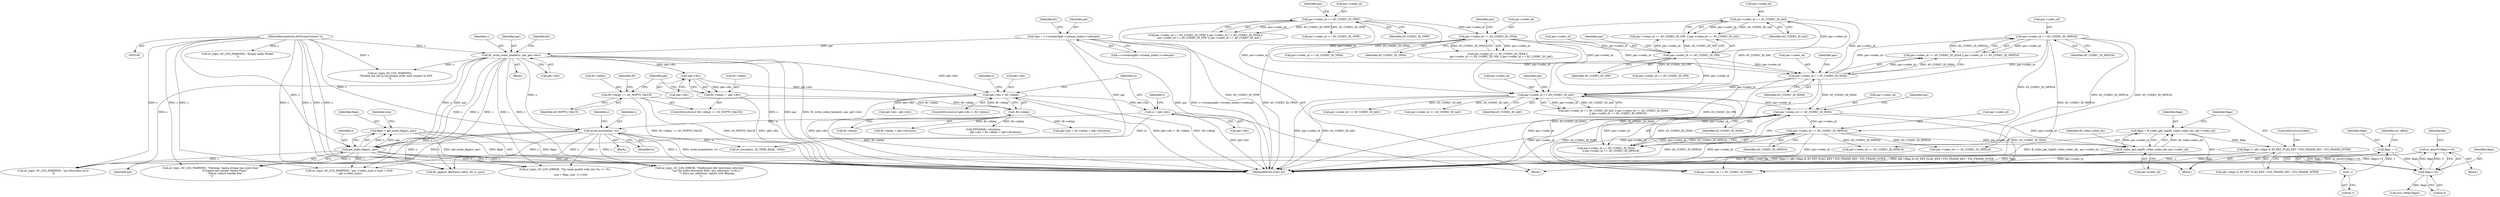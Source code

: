 digraph "0_FFmpeg_6b67d7f05918f7a1ee8fc6ff21355d7e8736aa10@API" {
"1000711" [label="(Call,av_assert1(flags>=0))"];
"1000712" [label="(Call,flags>=0)"];
"1000158" [label="(Call,flags = -1)"];
"1000160" [label="(Call,-1)"];
"1000433" [label="(Call,flags = get_audio_flags(s, par))"];
"1000435" [label="(Call,get_audio_flags(s, par))"];
"1000372" [label="(Call,write_metadata(s, ts))"];
"1000323" [label="(Call,flv_write_codec_header(s, par, pkt->dts))"];
"1000107" [label="(MethodParameterIn,AVFormatContext *s)"];
"1000117" [label="(Call,*par = s->streams[pkt->stream_index]->codecpar)"];
"1000360" [label="(Call,ts = pkt->dts)"];
"1000344" [label="(Call,pkt->dts < -flv->delay)"];
"1000339" [label="(Call,-pkt->dts)"];
"1000348" [label="(Call,-flv->delay)"];
"1000330" [label="(Call,flv->delay == AV_NOPTS_VALUE)"];
"1000335" [label="(Call,flv->delay = -pkt->dts)"];
"1000421" [label="(Call,flags |= pkt->flags & AV_PKT_FLAG_KEY ? FLV_FRAME_KEY : FLV_FRAME_INTER)"];
"1000414" [label="(Call,flags = ff_codec_get_tag(flv_video_codec_ids, par->codec_id))"];
"1000416" [label="(Call,ff_codec_get_tag(flv_video_codec_ids, par->codec_id))"];
"1000237" [label="(Call,par->codec_id == AV_CODEC_ID_AAC)"];
"1000218" [label="(Call,par->codec_id == AV_CODEC_ID_H264)"];
"1000207" [label="(Call,par->codec_id == AV_CODEC_ID_AAC)"];
"1000202" [label="(Call,par->codec_id == AV_CODEC_ID_VP6)"];
"1000196" [label="(Call,par->codec_id == AV_CODEC_ID_VP6A)"];
"1000190" [label="(Call,par->codec_id == AV_CODEC_ID_VP6F)"];
"1000223" [label="(Call,par->codec_id == AV_CODEC_ID_MPEG4)"];
"1000243" [label="(Call,par->codec_id == AV_CODEC_ID_H264)"];
"1000248" [label="(Call,par->codec_id == AV_CODEC_ID_MPEG4)"];
"1000204" [label="(Identifier,par)"];
"1000335" [label="(Call,flv->delay = -pkt->dts)"];
"1000161" [label="(Literal,1)"];
"1000191" [label="(Call,par->codec_id)"];
"1000217" [label="(Call,par->codec_id == AV_CODEC_ID_H264 || par->codec_id == AV_CODEC_ID_MPEG4)"];
"1000343" [label="(ControlStructure,if (pkt->dts < -flv->delay))"];
"1000436" [label="(Identifier,s)"];
"1000194" [label="(Identifier,AV_CODEC_ID_VP6F)"];
"1000409" [label="(Block,)"];
"1000198" [label="(Identifier,par)"];
"1000323" [label="(Call,flv_write_codec_header(s, par, pkt->dts))"];
"1000337" [label="(Identifier,flv)"];
"1000915" [label="(Call,flv_append_keyframe_info(s, flv, ts, pos))"];
"1000362" [label="(Call,pkt->dts)"];
"1000248" [label="(Call,par->codec_id == AV_CODEC_ID_MPEG4)"];
"1000373" [label="(Identifier,s)"];
"1000181" [label="(Call,av_log(s, AV_LOG_WARNING, \"Empty audio Packet\n\"))"];
"1000190" [label="(Call,par->codec_id == AV_CODEC_ID_VP6F)"];
"1000119" [label="(Call,s->streams[pkt->stream_index]->codecpar)"];
"1000340" [label="(Call,pkt->dts)"];
"1000237" [label="(Call,par->codec_id == AV_CODEC_ID_AAC)"];
"1000206" [label="(Identifier,AV_CODEC_ID_VP6)"];
"1000285" [label="(Block,)"];
"1000238" [label="(Call,par->codec_id)"];
"1000227" [label="(Identifier,AV_CODEC_ID_MPEG4)"];
"1000159" [label="(Identifier,flags)"];
"1000461" [label="(Call,par->codec_id == AV_CODEC_ID_MPEG4)"];
"1000417" [label="(Identifier,flv_video_codec_ids)"];
"1000244" [label="(Call,par->codec_id)"];
"1000202" [label="(Call,par->codec_id == AV_CODEC_ID_VP6)"];
"1000950" [label="(MethodReturn,static int)"];
"1000354" [label="(Identifier,s)"];
"1000414" [label="(Call,flags = ff_codec_get_tag(flv_video_codec_ids, par->codec_id))"];
"1000219" [label="(Call,par->codec_id)"];
"1000431" [label="(ControlStructure,break;)"];
"1000710" [label="(Block,)"];
"1000336" [label="(Call,flv->delay)"];
"1000334" [label="(Identifier,AV_NOPTS_VALUE)"];
"1000224" [label="(Call,par->codec_id)"];
"1000435" [label="(Call,get_audio_flags(s, par))"];
"1000456" [label="(Call,par->codec_id == AV_CODEC_ID_H264)"];
"1000346" [label="(Identifier,pkt)"];
"1000422" [label="(Identifier,flags)"];
"1000207" [label="(Call,par->codec_id == AV_CODEC_ID_AAC)"];
"1000382" [label="(Call,av_rescale(ts, AV_TIME_BASE, 1000))"];
"1000421" [label="(Call,flags |= pkt->flags & AV_PKT_FLAG_KEY ? FLV_FRAME_KEY : FLV_FRAME_INTER)"];
"1000345" [label="(Call,pkt->dts)"];
"1000415" [label="(Identifier,flags)"];
"1000423" [label="(Call,pkt->flags & AV_PKT_FLAG_KEY ? FLV_FRAME_KEY : FLV_FRAME_INTER)"];
"1000325" [label="(Identifier,par)"];
"1000242" [label="(Call,par->codec_id == AV_CODEC_ID_H264\n            || par->codec_id == AV_CODEC_ID_MPEG4)"];
"1000711" [label="(Call,av_assert1(flags>=0))"];
"1000416" [label="(Call,ff_codec_get_tag(flv_video_codec_ids, par->codec_id))"];
"1000332" [label="(Identifier,flv)"];
"1000839" [label="(Call,flv->delay + pkt->duration)"];
"1000329" [label="(ControlStructure,if (flv->delay == AV_NOPTS_VALUE))"];
"1000331" [label="(Call,flv->delay)"];
"1000208" [label="(Call,par->codec_id)"];
"1000243" [label="(Call,par->codec_id == AV_CODEC_ID_H264)"];
"1000831" [label="(Call,FFMAX(flv->duration,\n                              pkt->pts + flv->delay + pkt->duration))"];
"1000247" [label="(Identifier,AV_CODEC_ID_H264)"];
"1000166" [label="(Identifier,cur_offset)"];
"1000249" [label="(Call,par->codec_id)"];
"1000196" [label="(Call,par->codec_id == AV_CODEC_ID_VP6A)"];
"1000225" [label="(Identifier,par)"];
"1000714" [label="(Literal,0)"];
"1000439" [label="(Identifier,size)"];
"1000160" [label="(Call,-1)"];
"1000538" [label="(Call,av_log(s, AV_LOG_WARNING, \"aac bitstream error\n\"))"];
"1000195" [label="(Call,par->codec_id == AV_CODEC_ID_VP6A ||\n         par->codec_id == AV_CODEC_ID_VP6  || par->codec_id == AV_CODEC_ID_AAC)"];
"1000712" [label="(Call,flags>=0)"];
"1000223" [label="(Call,par->codec_id == AV_CODEC_ID_MPEG4)"];
"1000218" [label="(Call,par->codec_id == AV_CODEC_ID_H264)"];
"1000361" [label="(Identifier,ts)"];
"1000532" [label="(Call,av_log(s, AV_LOG_ERROR, \"Malformed AAC bitstream detected: \"\n               \"use the audio bitstream filter 'aac_adtstoasc' to fix it \"\n               \"('-bsf:a aac_adtstoasc' option with ffmpeg)\n\"))"];
"1000339" [label="(Call,-pkt->dts)"];
"1000715" [label="(Call,avio_w8(pb,flags))"];
"1000250" [label="(Identifier,par)"];
"1000580" [label="(Call,av_log(s, AV_LOG_ERROR, \"Too large packet with size %u >= %u\n\",\n               size + flags_size, 1<<24))"];
"1000433" [label="(Call,flags = get_audio_flags(s, par))"];
"1000434" [label="(Identifier,flags)"];
"1000189" [label="(Call,par->codec_id == AV_CODEC_ID_VP6F || par->codec_id == AV_CODEC_ID_VP6A ||\n         par->codec_id == AV_CODEC_ID_VP6  || par->codec_id == AV_CODEC_ID_AAC)"];
"1000241" [label="(Identifier,AV_CODEC_ID_AAC)"];
"1000804" [label="(Call,pkt->pts - pkt->dts)"];
"1000330" [label="(Call,flv->delay == AV_NOPTS_VALUE)"];
"1000109" [label="(Block,)"];
"1000437" [label="(Identifier,par)"];
"1000211" [label="(Identifier,AV_CODEC_ID_AAC)"];
"1000117" [label="(Call,*par = s->streams[pkt->stream_index]->codecpar)"];
"1000374" [label="(Identifier,ts)"];
"1000368" [label="(Identifier,s)"];
"1000360" [label="(Call,ts = pkt->dts)"];
"1000349" [label="(Call,flv->delay)"];
"1000713" [label="(Identifier,flags)"];
"1000418" [label="(Call,par->codec_id)"];
"1000107" [label="(MethodParameterIn,AVFormatContext *s)"];
"1000729" [label="(Call,par->codec_id == AV_CODEC_ID_VP6F)"];
"1000793" [label="(Call,par->codec_id == AV_CODEC_ID_MPEG4)"];
"1000197" [label="(Call,par->codec_id)"];
"1000556" [label="(Call,av_log(s, AV_LOG_WARNING, \"Warning: Speex stream has more than \"\n                                  \"8 frames per packet. Adobe Flash \"\n                                  \"Player cannot handle this!\n\"))"];
"1000348" [label="(Call,-flv->delay)"];
"1000203" [label="(Call,par->codec_id)"];
"1000201" [label="(Call,par->codec_id == AV_CODEC_ID_VP6  || par->codec_id == AV_CODEC_ID_AAC)"];
"1000716" [label="(Identifier,pb)"];
"1000245" [label="(Identifier,par)"];
"1000236" [label="(Call,par->codec_id == AV_CODEC_ID_AAC || par->codec_id == AV_CODEC_ID_H264\n            || par->codec_id == AV_CODEC_ID_MPEG4)"];
"1000372" [label="(Call,write_metadata(s, ts))"];
"1000734" [label="(Call,par->codec_id == AV_CODEC_ID_VP6A)"];
"1000353" [label="(Call,av_log(s, AV_LOG_WARNING,\n               \"Packets are not in the proper order with respect to DTS\n\"))"];
"1000777" [label="(Call,par->codec_id == AV_CODEC_ID_AAC)"];
"1000158" [label="(Call,flags = -1)"];
"1000719" [label="(Call,par->codec_id == AV_CODEC_ID_VP6)"];
"1000200" [label="(Identifier,AV_CODEC_ID_VP6A)"];
"1000835" [label="(Call,pkt->pts + flv->delay + pkt->duration)"];
"1000209" [label="(Identifier,par)"];
"1000222" [label="(Identifier,AV_CODEC_ID_H264)"];
"1000371" [label="(Block,)"];
"1000344" [label="(Call,pkt->dts < -flv->delay)"];
"1000377" [label="(Identifier,s)"];
"1000324" [label="(Identifier,s)"];
"1000252" [label="(Identifier,AV_CODEC_ID_MPEG4)"];
"1000130" [label="(Identifier,flv)"];
"1000500" [label="(Call,par->codec_id == AV_CODEC_ID_AAC)"];
"1000118" [label="(Identifier,par)"];
"1000936" [label="(Call,av_log(s, AV_LOG_WARNING, \"par->codec_type is type = [%d]\n\", par->codec_type))"];
"1000326" [label="(Call,pkt->dts)"];
"1000711" -> "1000710"  [label="AST: "];
"1000711" -> "1000712"  [label="CFG: "];
"1000712" -> "1000711"  [label="AST: "];
"1000716" -> "1000711"  [label="CFG: "];
"1000711" -> "1000950"  [label="DDG: av_assert1(flags>=0)"];
"1000711" -> "1000950"  [label="DDG: flags>=0"];
"1000712" -> "1000711"  [label="DDG: flags"];
"1000712" -> "1000711"  [label="DDG: 0"];
"1000712" -> "1000714"  [label="CFG: "];
"1000713" -> "1000712"  [label="AST: "];
"1000714" -> "1000712"  [label="AST: "];
"1000158" -> "1000712"  [label="DDG: flags"];
"1000433" -> "1000712"  [label="DDG: flags"];
"1000421" -> "1000712"  [label="DDG: flags"];
"1000712" -> "1000715"  [label="DDG: flags"];
"1000158" -> "1000109"  [label="AST: "];
"1000158" -> "1000160"  [label="CFG: "];
"1000159" -> "1000158"  [label="AST: "];
"1000160" -> "1000158"  [label="AST: "];
"1000166" -> "1000158"  [label="CFG: "];
"1000158" -> "1000950"  [label="DDG: flags"];
"1000158" -> "1000950"  [label="DDG: -1"];
"1000160" -> "1000158"  [label="DDG: 1"];
"1000160" -> "1000161"  [label="CFG: "];
"1000161" -> "1000160"  [label="AST: "];
"1000433" -> "1000409"  [label="AST: "];
"1000433" -> "1000435"  [label="CFG: "];
"1000434" -> "1000433"  [label="AST: "];
"1000435" -> "1000433"  [label="AST: "];
"1000439" -> "1000433"  [label="CFG: "];
"1000433" -> "1000950"  [label="DDG: flags"];
"1000433" -> "1000950"  [label="DDG: get_audio_flags(s, par)"];
"1000435" -> "1000433"  [label="DDG: s"];
"1000435" -> "1000433"  [label="DDG: par"];
"1000435" -> "1000437"  [label="CFG: "];
"1000436" -> "1000435"  [label="AST: "];
"1000437" -> "1000435"  [label="AST: "];
"1000435" -> "1000950"  [label="DDG: s"];
"1000435" -> "1000950"  [label="DDG: par"];
"1000372" -> "1000435"  [label="DDG: s"];
"1000323" -> "1000435"  [label="DDG: s"];
"1000323" -> "1000435"  [label="DDG: par"];
"1000107" -> "1000435"  [label="DDG: s"];
"1000117" -> "1000435"  [label="DDG: par"];
"1000435" -> "1000532"  [label="DDG: s"];
"1000435" -> "1000538"  [label="DDG: s"];
"1000435" -> "1000556"  [label="DDG: s"];
"1000435" -> "1000580"  [label="DDG: s"];
"1000435" -> "1000915"  [label="DDG: s"];
"1000435" -> "1000936"  [label="DDG: s"];
"1000372" -> "1000371"  [label="AST: "];
"1000372" -> "1000374"  [label="CFG: "];
"1000373" -> "1000372"  [label="AST: "];
"1000374" -> "1000372"  [label="AST: "];
"1000377" -> "1000372"  [label="CFG: "];
"1000372" -> "1000950"  [label="DDG: s"];
"1000372" -> "1000950"  [label="DDG: write_metadata(s, ts)"];
"1000323" -> "1000372"  [label="DDG: s"];
"1000107" -> "1000372"  [label="DDG: s"];
"1000360" -> "1000372"  [label="DDG: ts"];
"1000372" -> "1000382"  [label="DDG: ts"];
"1000372" -> "1000532"  [label="DDG: s"];
"1000372" -> "1000538"  [label="DDG: s"];
"1000372" -> "1000556"  [label="DDG: s"];
"1000372" -> "1000580"  [label="DDG: s"];
"1000372" -> "1000915"  [label="DDG: s"];
"1000372" -> "1000936"  [label="DDG: s"];
"1000323" -> "1000285"  [label="AST: "];
"1000323" -> "1000326"  [label="CFG: "];
"1000324" -> "1000323"  [label="AST: "];
"1000325" -> "1000323"  [label="AST: "];
"1000326" -> "1000323"  [label="AST: "];
"1000332" -> "1000323"  [label="CFG: "];
"1000323" -> "1000950"  [label="DDG: s"];
"1000323" -> "1000950"  [label="DDG: par"];
"1000323" -> "1000950"  [label="DDG: flv_write_codec_header(s, par, pkt->dts)"];
"1000107" -> "1000323"  [label="DDG: s"];
"1000117" -> "1000323"  [label="DDG: par"];
"1000323" -> "1000339"  [label="DDG: pkt->dts"];
"1000323" -> "1000344"  [label="DDG: pkt->dts"];
"1000323" -> "1000353"  [label="DDG: s"];
"1000323" -> "1000532"  [label="DDG: s"];
"1000323" -> "1000538"  [label="DDG: s"];
"1000323" -> "1000556"  [label="DDG: s"];
"1000323" -> "1000580"  [label="DDG: s"];
"1000323" -> "1000915"  [label="DDG: s"];
"1000323" -> "1000936"  [label="DDG: s"];
"1000107" -> "1000106"  [label="AST: "];
"1000107" -> "1000950"  [label="DDG: s"];
"1000107" -> "1000181"  [label="DDG: s"];
"1000107" -> "1000353"  [label="DDG: s"];
"1000107" -> "1000532"  [label="DDG: s"];
"1000107" -> "1000538"  [label="DDG: s"];
"1000107" -> "1000556"  [label="DDG: s"];
"1000107" -> "1000580"  [label="DDG: s"];
"1000107" -> "1000915"  [label="DDG: s"];
"1000107" -> "1000936"  [label="DDG: s"];
"1000117" -> "1000109"  [label="AST: "];
"1000117" -> "1000119"  [label="CFG: "];
"1000118" -> "1000117"  [label="AST: "];
"1000119" -> "1000117"  [label="AST: "];
"1000130" -> "1000117"  [label="CFG: "];
"1000117" -> "1000950"  [label="DDG: par"];
"1000117" -> "1000950"  [label="DDG: s->streams[pkt->stream_index]->codecpar"];
"1000360" -> "1000109"  [label="AST: "];
"1000360" -> "1000362"  [label="CFG: "];
"1000361" -> "1000360"  [label="AST: "];
"1000362" -> "1000360"  [label="AST: "];
"1000368" -> "1000360"  [label="CFG: "];
"1000360" -> "1000950"  [label="DDG: pkt->dts"];
"1000344" -> "1000360"  [label="DDG: pkt->dts"];
"1000360" -> "1000382"  [label="DDG: ts"];
"1000344" -> "1000343"  [label="AST: "];
"1000344" -> "1000348"  [label="CFG: "];
"1000345" -> "1000344"  [label="AST: "];
"1000348" -> "1000344"  [label="AST: "];
"1000354" -> "1000344"  [label="CFG: "];
"1000361" -> "1000344"  [label="CFG: "];
"1000344" -> "1000950"  [label="DDG: pkt->dts < -flv->delay"];
"1000344" -> "1000950"  [label="DDG: -flv->delay"];
"1000344" -> "1000950"  [label="DDG: pkt->dts"];
"1000339" -> "1000344"  [label="DDG: pkt->dts"];
"1000348" -> "1000344"  [label="DDG: flv->delay"];
"1000344" -> "1000804"  [label="DDG: pkt->dts"];
"1000339" -> "1000335"  [label="AST: "];
"1000339" -> "1000340"  [label="CFG: "];
"1000340" -> "1000339"  [label="AST: "];
"1000335" -> "1000339"  [label="CFG: "];
"1000339" -> "1000335"  [label="DDG: pkt->dts"];
"1000348" -> "1000349"  [label="CFG: "];
"1000349" -> "1000348"  [label="AST: "];
"1000348" -> "1000950"  [label="DDG: flv->delay"];
"1000330" -> "1000348"  [label="DDG: flv->delay"];
"1000335" -> "1000348"  [label="DDG: flv->delay"];
"1000348" -> "1000831"  [label="DDG: flv->delay"];
"1000348" -> "1000835"  [label="DDG: flv->delay"];
"1000348" -> "1000839"  [label="DDG: flv->delay"];
"1000330" -> "1000329"  [label="AST: "];
"1000330" -> "1000334"  [label="CFG: "];
"1000331" -> "1000330"  [label="AST: "];
"1000334" -> "1000330"  [label="AST: "];
"1000337" -> "1000330"  [label="CFG: "];
"1000346" -> "1000330"  [label="CFG: "];
"1000330" -> "1000950"  [label="DDG: AV_NOPTS_VALUE"];
"1000330" -> "1000950"  [label="DDG: flv->delay == AV_NOPTS_VALUE"];
"1000335" -> "1000329"  [label="AST: "];
"1000336" -> "1000335"  [label="AST: "];
"1000346" -> "1000335"  [label="CFG: "];
"1000335" -> "1000950"  [label="DDG: -pkt->dts"];
"1000421" -> "1000409"  [label="AST: "];
"1000421" -> "1000423"  [label="CFG: "];
"1000422" -> "1000421"  [label="AST: "];
"1000423" -> "1000421"  [label="AST: "];
"1000431" -> "1000421"  [label="CFG: "];
"1000421" -> "1000950"  [label="DDG: pkt->flags & AV_PKT_FLAG_KEY ? FLV_FRAME_KEY : FLV_FRAME_INTER"];
"1000421" -> "1000950"  [label="DDG: flags"];
"1000421" -> "1000950"  [label="DDG: flags |= pkt->flags & AV_PKT_FLAG_KEY ? FLV_FRAME_KEY : FLV_FRAME_INTER"];
"1000414" -> "1000421"  [label="DDG: flags"];
"1000414" -> "1000409"  [label="AST: "];
"1000414" -> "1000416"  [label="CFG: "];
"1000415" -> "1000414"  [label="AST: "];
"1000416" -> "1000414"  [label="AST: "];
"1000422" -> "1000414"  [label="CFG: "];
"1000414" -> "1000950"  [label="DDG: ff_codec_get_tag(flv_video_codec_ids, par->codec_id)"];
"1000416" -> "1000414"  [label="DDG: flv_video_codec_ids"];
"1000416" -> "1000414"  [label="DDG: par->codec_id"];
"1000416" -> "1000418"  [label="CFG: "];
"1000417" -> "1000416"  [label="AST: "];
"1000418" -> "1000416"  [label="AST: "];
"1000416" -> "1000950"  [label="DDG: flv_video_codec_ids"];
"1000237" -> "1000416"  [label="DDG: par->codec_id"];
"1000243" -> "1000416"  [label="DDG: par->codec_id"];
"1000248" -> "1000416"  [label="DDG: par->codec_id"];
"1000416" -> "1000456"  [label="DDG: par->codec_id"];
"1000237" -> "1000236"  [label="AST: "];
"1000237" -> "1000241"  [label="CFG: "];
"1000238" -> "1000237"  [label="AST: "];
"1000241" -> "1000237"  [label="AST: "];
"1000245" -> "1000237"  [label="CFG: "];
"1000236" -> "1000237"  [label="CFG: "];
"1000237" -> "1000950"  [label="DDG: par->codec_id"];
"1000237" -> "1000950"  [label="DDG: AV_CODEC_ID_AAC"];
"1000237" -> "1000236"  [label="DDG: par->codec_id"];
"1000237" -> "1000236"  [label="DDG: AV_CODEC_ID_AAC"];
"1000218" -> "1000237"  [label="DDG: par->codec_id"];
"1000207" -> "1000237"  [label="DDG: par->codec_id"];
"1000207" -> "1000237"  [label="DDG: AV_CODEC_ID_AAC"];
"1000196" -> "1000237"  [label="DDG: par->codec_id"];
"1000223" -> "1000237"  [label="DDG: par->codec_id"];
"1000190" -> "1000237"  [label="DDG: par->codec_id"];
"1000202" -> "1000237"  [label="DDG: par->codec_id"];
"1000237" -> "1000243"  [label="DDG: par->codec_id"];
"1000237" -> "1000456"  [label="DDG: par->codec_id"];
"1000237" -> "1000500"  [label="DDG: AV_CODEC_ID_AAC"];
"1000237" -> "1000777"  [label="DDG: AV_CODEC_ID_AAC"];
"1000218" -> "1000217"  [label="AST: "];
"1000218" -> "1000222"  [label="CFG: "];
"1000219" -> "1000218"  [label="AST: "];
"1000222" -> "1000218"  [label="AST: "];
"1000225" -> "1000218"  [label="CFG: "];
"1000217" -> "1000218"  [label="CFG: "];
"1000218" -> "1000950"  [label="DDG: AV_CODEC_ID_H264"];
"1000218" -> "1000217"  [label="DDG: par->codec_id"];
"1000218" -> "1000217"  [label="DDG: AV_CODEC_ID_H264"];
"1000207" -> "1000218"  [label="DDG: par->codec_id"];
"1000196" -> "1000218"  [label="DDG: par->codec_id"];
"1000190" -> "1000218"  [label="DDG: par->codec_id"];
"1000202" -> "1000218"  [label="DDG: par->codec_id"];
"1000218" -> "1000223"  [label="DDG: par->codec_id"];
"1000218" -> "1000243"  [label="DDG: AV_CODEC_ID_H264"];
"1000218" -> "1000456"  [label="DDG: AV_CODEC_ID_H264"];
"1000207" -> "1000201"  [label="AST: "];
"1000207" -> "1000211"  [label="CFG: "];
"1000208" -> "1000207"  [label="AST: "];
"1000211" -> "1000207"  [label="AST: "];
"1000201" -> "1000207"  [label="CFG: "];
"1000207" -> "1000201"  [label="DDG: par->codec_id"];
"1000207" -> "1000201"  [label="DDG: AV_CODEC_ID_AAC"];
"1000202" -> "1000207"  [label="DDG: par->codec_id"];
"1000202" -> "1000201"  [label="AST: "];
"1000202" -> "1000206"  [label="CFG: "];
"1000203" -> "1000202"  [label="AST: "];
"1000206" -> "1000202"  [label="AST: "];
"1000209" -> "1000202"  [label="CFG: "];
"1000201" -> "1000202"  [label="CFG: "];
"1000202" -> "1000950"  [label="DDG: AV_CODEC_ID_VP6"];
"1000202" -> "1000201"  [label="DDG: par->codec_id"];
"1000202" -> "1000201"  [label="DDG: AV_CODEC_ID_VP6"];
"1000196" -> "1000202"  [label="DDG: par->codec_id"];
"1000202" -> "1000719"  [label="DDG: AV_CODEC_ID_VP6"];
"1000196" -> "1000195"  [label="AST: "];
"1000196" -> "1000200"  [label="CFG: "];
"1000197" -> "1000196"  [label="AST: "];
"1000200" -> "1000196"  [label="AST: "];
"1000204" -> "1000196"  [label="CFG: "];
"1000195" -> "1000196"  [label="CFG: "];
"1000196" -> "1000950"  [label="DDG: AV_CODEC_ID_VP6A"];
"1000196" -> "1000195"  [label="DDG: par->codec_id"];
"1000196" -> "1000195"  [label="DDG: AV_CODEC_ID_VP6A"];
"1000190" -> "1000196"  [label="DDG: par->codec_id"];
"1000196" -> "1000734"  [label="DDG: AV_CODEC_ID_VP6A"];
"1000190" -> "1000189"  [label="AST: "];
"1000190" -> "1000194"  [label="CFG: "];
"1000191" -> "1000190"  [label="AST: "];
"1000194" -> "1000190"  [label="AST: "];
"1000198" -> "1000190"  [label="CFG: "];
"1000189" -> "1000190"  [label="CFG: "];
"1000190" -> "1000950"  [label="DDG: AV_CODEC_ID_VP6F"];
"1000190" -> "1000189"  [label="DDG: par->codec_id"];
"1000190" -> "1000189"  [label="DDG: AV_CODEC_ID_VP6F"];
"1000190" -> "1000729"  [label="DDG: AV_CODEC_ID_VP6F"];
"1000223" -> "1000217"  [label="AST: "];
"1000223" -> "1000227"  [label="CFG: "];
"1000224" -> "1000223"  [label="AST: "];
"1000227" -> "1000223"  [label="AST: "];
"1000217" -> "1000223"  [label="CFG: "];
"1000223" -> "1000950"  [label="DDG: AV_CODEC_ID_MPEG4"];
"1000223" -> "1000217"  [label="DDG: par->codec_id"];
"1000223" -> "1000217"  [label="DDG: AV_CODEC_ID_MPEG4"];
"1000223" -> "1000248"  [label="DDG: AV_CODEC_ID_MPEG4"];
"1000223" -> "1000461"  [label="DDG: AV_CODEC_ID_MPEG4"];
"1000223" -> "1000793"  [label="DDG: AV_CODEC_ID_MPEG4"];
"1000243" -> "1000242"  [label="AST: "];
"1000243" -> "1000247"  [label="CFG: "];
"1000244" -> "1000243"  [label="AST: "];
"1000247" -> "1000243"  [label="AST: "];
"1000250" -> "1000243"  [label="CFG: "];
"1000242" -> "1000243"  [label="CFG: "];
"1000243" -> "1000950"  [label="DDG: par->codec_id"];
"1000243" -> "1000950"  [label="DDG: AV_CODEC_ID_H264"];
"1000243" -> "1000242"  [label="DDG: par->codec_id"];
"1000243" -> "1000242"  [label="DDG: AV_CODEC_ID_H264"];
"1000243" -> "1000248"  [label="DDG: par->codec_id"];
"1000243" -> "1000456"  [label="DDG: par->codec_id"];
"1000243" -> "1000456"  [label="DDG: AV_CODEC_ID_H264"];
"1000248" -> "1000242"  [label="AST: "];
"1000248" -> "1000252"  [label="CFG: "];
"1000249" -> "1000248"  [label="AST: "];
"1000252" -> "1000248"  [label="AST: "];
"1000242" -> "1000248"  [label="CFG: "];
"1000248" -> "1000950"  [label="DDG: AV_CODEC_ID_MPEG4"];
"1000248" -> "1000950"  [label="DDG: par->codec_id"];
"1000248" -> "1000242"  [label="DDG: par->codec_id"];
"1000248" -> "1000242"  [label="DDG: AV_CODEC_ID_MPEG4"];
"1000248" -> "1000456"  [label="DDG: par->codec_id"];
"1000248" -> "1000461"  [label="DDG: AV_CODEC_ID_MPEG4"];
"1000248" -> "1000793"  [label="DDG: AV_CODEC_ID_MPEG4"];
}
